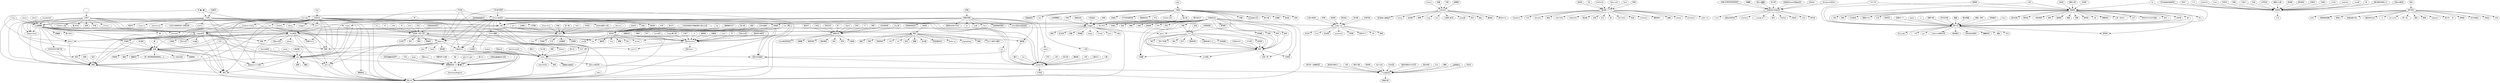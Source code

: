 strict digraph  {
	edge [fontname="FangSong"];
	graph [fontname="FangSong"];
	node [fontname="FangSong"];
	"清.夜景" -> 俞瀛;
	👑Kelly💓 -> "👣Little Jun💤";
	吴文霞 -> Lydia－wu;
	jimi -> Tobi🈵💸;
	jimi -> " 彭冲";
	jimi -> Sandy小时;
	"爱趴趴熊的小叮当 " -> "77小盆友💭";
	" " -> 小雯子;
	珎珎 -> 理想生活;
	阿翔 -> 我是E申唐;
	从零开始 -> Lydia－wu;
	小周周周周 -> "小 K";
	小周周周周 -> 绵羊;
	丽日风和 -> "77小盆友💭";
	Sala -> 太阳无水;
	"Vicky.Q" -> JOEEEEEY;
	王磊🐼 -> 小米莉;
	小雯子 -> 鹏;
	小雯子 -> "wisdom-y 🌻";
	小雯子 -> Q爸;
	小雯子 -> July菌菌🍀;
	小雯子 -> happy欢乐;
	小雯子 -> 鳖_Bibby;
	小雯子 -> 贺婷;
	小雯子 -> StephenShao;
	小雯子 -> 高源;
	小雯子 -> 徐亮;
	小雯子 -> "JEAN.Z";
	小雯子 -> 海东;
	小雯子 -> "Joes Lee";
	小雯子 -> 木鱼;
	小雯子 -> "...F.the.D...";
	子曾经曰过 -> 夏雨晴;
	子曾经曰过 -> 沛秧;
	子曾经曰过 -> 水儿半凡;
	子曾经曰过 -> 郭语嫣;
	子曾经曰过 -> "小 K";
	子曾经曰过 -> Q爸;
	子曾经曰过 -> 家家;
	子曾经曰过 -> 白馒头;
	子曾经曰过 -> 老豆;
	子曾经曰过 -> 墩墩;
	子曾经曰过 -> 妈妈;
	子曾经曰过 -> 好好;
	子曾经曰过 -> 杭杭;
	子曾经曰过 -> 绵羊;
	子曾经曰过 -> 沉鱼一梦;
	子曾经曰过 -> 白雪丽;
	子曾经曰过 -> 小甜甜;
	子曾经曰过 -> 简单爱;
	子曾经曰过 -> 牛牛;
	子曾经曰过 -> 芳芳;
	卢 -> 理想生活;
	严志斌 -> "ଘDorisଓ♚=͟͟͞͞ʕ•̫͡•ʔ";
	严志斌 -> Rebecca;
	严志斌 -> DoDo;
	严志斌 -> 赛小米;
	hyj -> 岚岚凌;
	刘丽英 -> 萧妃;
	庞进亮 -> 狼尛鹏ノç²º¹³¼;
	布嘿🕙🐔🍔🍴💪🛀🍗 -> 🐰安🎵小💒白💜;
	joey -> 夕颜洛;
	丫头3158 -> 我是我;
	丫头3158 -> 菜小包;
	"👑 刘槟雨刘槟雨🎉" -> 哈来来;
	郑芸 -> 理想生活;
	"✨ 👑 潇 🍓🍰" -> "ଘDorisଓ♚=͟͟͞͞ʕ•̫͡•ʔ";
	"✨ 👑 潇 🍓🍰" -> Rebecca;
	"✨ 👑 潇 🍓🍰" -> 赛小米;
	哈哈 -> 或不或许;
	我是E申唐 -> Q爸;
	我是E申唐 -> 喝很多水的chloe💗;
	我是E申唐 -> Lisa;
	我是E申唐 -> 张西西;
	我是E申唐 -> 丁淼damon;
	我是E申唐 -> noyita;
	我是E申唐 -> M;
	我是E申唐 -> Liyi✤;
	我是E申唐 -> maru;
	我是E申唐 -> 言是黑妞💋💋;
	我是E申唐 -> Helen💋ZCJ💄👙👠;
	我是E申唐 -> 里嗲猫;
	我是E申唐 -> 👉sand👈;
	我是E申唐 -> Sandy小时;
	我是E申唐 -> 阿素素素素🎀;
	日后再说吧 -> 理想生活;
	乐乐 -> maggie;
	太阳无水 -> leo;
	太阳无水 -> bonbon;
	太阳无水 -> "Jonathon Zhang";
	太阳无水 -> "Joe Y";
	太阳无水 -> Q爸;
	太阳无水 -> 孙雨翠;
	太阳无水 -> Rebecca;
	太阳无水 -> 贺婷;
	太阳无水 -> 丁淼damon;
	太阳无水 -> 贼贼高达;
	太阳无水 -> 俞瀛;
	太阳无水 -> StephenShao;
	太阳无水 -> 🎏EVEN💋🍰;
	太阳无水 -> yak;
	太阳无水 -> 杨明;
	太阳无水 -> thomasw;
	太阳无水 -> 海东;
	太阳无水 -> 🎊qiqiಠ౪ಠ1214🎊;
	太阳无水 -> Nancy;
	太阳无水 -> "maggie F";
	太阳无水 -> "Joes Lee";
	太阳无水 -> 赛小米;
	太阳无水 -> 张倩cherry;
	太阳无水 -> Sandy小时;
	首婷婷 -> 我是我;
	首婷婷 -> 菜小包;
	黄果果好汉子 -> 岚岚凌;
	愛抹茶の喵🐳 -> "👣Little Jun💤";
	奋斗尘 -> "柏妮妮加油！(づ ●─● )づ";
	喵行钻石卡 -> maggie;
	ωǒ們偠開訫 -> maggie;
	188.5 -> " 彭冲";
	珂 -> 王佳莹～🎀～🎀;
	我忘了 -> DoDo;
	或不或许 -> 8287;
	或不或许 -> 明明爱很清晰;
	或不或许 -> 尿锅儿;
	或不或许 -> 盼能送君千里。;
	或不或许 -> 童话中的公主;
	或不或许 -> Xj;
	或不或许 -> "Ich suche";
	或不或许 -> 梦一场。;
	或不或许 -> 莫非;
	或不或许 -> 断章;
	或不或许 -> Together;
	或不或许 -> "田小可      @";
	或不或许 -> 李晓锐;
	或不或许 -> 也为你感动;
	或不或许 -> 刘成玉;
	或不或许 -> 大尧;
	鹏 -> 俞瀛;
	leo -> happy欢乐;
	leo -> Rebecca;
	leo -> 杨明;
	leo -> 赛小米;
	kimi -> 王佳莹～🎀～🎀;
	小妹 -> 我是我;
	小妹 -> 菜小包;
	💬 -> 狼尛鹏ノç²º¹³¼;
	"张##！" -> 哈来来;
	jpxx101_gyh -> "柏妮妮加油！(づ ●─● )づ";
	茫茫 -> Sandy小时;
	何小闹 -> DoDo;
	Xian -> "77小盆友💭";
	云老爸 -> 我是我;
	夕颜洛 -> "♡+1💭";
	夕颜洛 -> 临小陌;
	夕颜洛 -> 郭嘉;
	夕颜洛 -> " 皮皮贝 ";
	夕颜洛 -> "One Day";
	夕颜洛 -> 陳˙小傑;
	夕颜洛 -> 大粗眉;
	夕颜洛 -> maggie;
	夕颜洛 -> 筱c酱;
	夕颜洛 -> 流岚;
	夕颜洛 -> Jason;
	夕颜洛 -> 💓香香💓;
	夕颜洛 -> lara;
	夕颜洛 -> 司南;
	夕颜洛 -> 汪骏良;
	夕颜洛 -> 赛小米;
	夕颜洛 -> 打不死的葫芦娃;
	夕颜洛 -> 囧茹茹先生;
	夕颜洛 -> "ZHANG HAO";
	沛秧 -> "小 K";
	沛秧 -> 绵羊;
	小Yi -> 哈来来;
	"♡+1💭" -> Sandy小时;
	30363338 -> 狼尛鹏ノç²º¹³¼;
	洒家 -> DoDo;
	"ଘDorisଓ♚=͟͟͞͞ʕ•̫͡•ʔ" -> Q爸;
	"ଘDorisଓ♚=͟͟͞͞ʕ•̫͡•ʔ" -> 小🐒妹;
	"ଘDorisଓ♚=͟͟͞͞ʕ•̫͡•ʔ" -> FFFFiiii噢娜;
	"ଘDorisଓ♚=͟͟͞͞ʕ•̫͡•ʔ" -> Vic定夏;
	"ଘDorisଓ♚=͟͟͞͞ʕ•̫͡•ʔ" -> Rebecca;
	"ଘDorisଓ♚=͟͟͞͞ʕ•̫͡•ʔ" -> Mozart;
	"ଘDorisଓ♚=͟͟͞͞ʕ•̫͡•ʔ" -> 张西西;
	"ଘDorisଓ♚=͟͟͞͞ʕ•̫͡•ʔ" -> 丁淼damon;
	"ଘDorisଓ♚=͟͟͞͞ʕ•̫͡•ʔ" -> DoDo;
	"ଘDorisଓ♚=͟͟͞͞ʕ•̫͡•ʔ" -> yak;
	"ଘDorisଓ♚=͟͟͞͞ʕ•̫͡•ʔ" -> Riddle这都什么鬼;
	"ଘDorisଓ♚=͟͟͞͞ʕ•̫͡•ʔ" -> 邦迪;
	"ଘDorisଓ♚=͟͟͞͞ʕ•̫͡•ʔ" -> "柏妮妮加油！(づ ●─● )づ";
	"ଘDorisଓ♚=͟͟͞͞ʕ•̫͡•ʔ" -> 赛小米;
	"ଘDorisଓ♚=͟͟͞͞ʕ•̫͡•ʔ" -> 妖妖婶;
	猪在江湖 -> 我是我;
	zhy_颖 -> 理想生活;
	樱桃 -> "77小盆友💭";
	胡蝶 -> JOEEEEEY;
	志高 -> "小 K";
	franck -> July菌菌🍀;
	顾小丸 -> DoDo;
	临小陌 -> maggie;
	马啸 -> JOEEEEEY;
	许醒醒 -> 🐰安🎵小💒白💜;
	"岚 (●––●)" -> 小米莉;
	"岚 (●––●)" -> Tobi🈵💸;
	"岚 (●––●)" -> 俞瀛;
	婷寶寶 -> JOEEEEEY;
	"大粘荚 -" -> 我是我;
	小米莉 -> "Joe Y";
	小米莉 -> 林秋宇;
	小米莉 -> cyy;
	小米莉 -> noyita;
	小米莉 -> "Grace Lu";
	小米莉 -> StephenShao;
	小米莉 -> 🎏EVEN💋🍰;
	小米莉 -> "Vivienne Go";
	小米莉 -> 小石头闪变棉花球～去晦立新;
	小米莉 -> 🎊qiqiಠ౪ಠ1214🎊;
	小米莉 -> Fay;
	小米莉 -> 赛小米;
	小米莉 -> vienna;
	yuki6618 -> 哈来来;
	"Jonathon Zhang" -> happy欢乐;
	"Joe Y" -> Tobi🈵💸;
	"Joe Y" -> " 彭冲";
	郭语嫣 -> 绵羊;
	fly -> 我是我;
	fly -> 菜小包;
	Alena -> July菌菌🍀;
	"Mrs Liu" -> 狼尛鹏ノç²º¹³¼;
	王炎 -> 俞瀛;
	王炎 -> yak;
	"小 K" -> "〖 静夜诗的人 〗";
	"小 K" -> 飞杨;
	"小 K" -> 似沫段取;
	"小 K" -> 空中飞的鱼;
	"小 K" -> 染笑笑;
	"小 K" -> 清水;
	"小 K" -> 绵羊;
	"小 K" -> 花半;
	"小 K" -> 小甜甜;
	"小 K" -> a小烦恼;
	"小 K" -> 曾经的我;
	zhan -> 哈来来;
	ning -> July菌菌🍀;
	ning -> 杨明;
	🌺Lv小7⃣️💙 -> 🐰安🎵小💒白💜;
	小郭 -> Sandy小时;
	我是我 -> 月儿;
	我是我 -> 巧彤;
	我是我 -> 老周;
	我是我 -> 忆恋昙花;
	我是我 -> 多多啦;
	我是我 -> 果果renee;
	我是我 -> 火焰;
	我是我 -> 回忆无香;
	我是我 -> 醉玲珑;
	我是我 -> 一把乱稻草;
	我是我 -> 娟;
	我是我 -> 依然;
	我是我 -> 蔡素碧;
	我是我 -> 菜小包;
	我是我 -> 罗苑鸣;
	我是我 -> 锦瑟;
	我是我 -> 刘鹏;
	我是我 -> 麦兜兜;
	我是我 -> 鱼;
	我是我 -> 明朗星空;
	我是我 -> 三哥（念sào）;
	我是我 -> 江天;
	我是我 -> "林巧合(不关注不注册)";
	我是我 -> 冬冬;
	Q爸 -> 萧妃;
	Q爸 -> happy欢乐;
	Q爸 -> 俞瀛;
	Q爸 -> "👣Little Jun💤";
	Q爸 -> 赛小米;
	Ff枫fF -> "👣Little Jun💤";
	华哥哥 -> " 彭冲";
	宋小胖 -> 🐰安🎵小💒白💜;
	群 -> 俞瀛;
	"One Day" -> July菌菌🍀;
	"One Day" -> " 彭冲";
	"One Day" -> yak;
	"One Day" -> 杨明;
	_就是薇薇薇薇🌸 -> Tobi🈵💸;
	_就是薇薇薇薇🌸 -> maggie;
	JOEEEEEY -> "💝 梦梦⭐ 萌萌哒👍";
	JOEEEEEY -> Sunny;
	JOEEEEEY -> 赵诗晴;
	JOEEEEEY -> 雅琴;
	JOEEEEEY -> "G Jay";
	JOEEEEEY -> Aria;
	JOEEEEEY -> "山海师_海 ";
	JOEEEEEY -> Daisy莫;
	JOEEEEEY -> 阿天;
	JOEEEEEY -> 董yy;
	JOEEEEEY -> 戴维佶;
	JOEEEEEY -> 夏汐prince;
	"Miss Hu" -> " 彭冲";
	玲子 -> "👣Little Jun💤";
	Lisa -> 岚岚凌;
	Lisa -> " 彭冲";
	Lisa -> Sandy小时;
	刘仲杰 -> 哈来来;
	阿明 -> 哈来来;
	FFFFiiii噢娜 -> Rebecca;
	FFFFiiii噢娜 -> DoDo;
	FFFFiiii噢娜 -> "柏妮妮加油！(づ ●─● )づ";
	FFFFiiii噢娜 -> 赛小米;
	海绵宝宝2 -> maggie;
	Brenda妙妙 -> yak;
	易小甜 -> 岚岚凌;
	☁️夏夏夏☁️ -> "77小盆友💭";
	Nana -> 赛小米;
	annalbeibei -> July菌菌🍀;
	annalbeibei -> happy欢乐;
	annalbeibei -> 杨明;
	。 -> yak;
	家家 -> 绵羊;
	毛先生 -> "77小盆友💭";
	云啾啾 -> " 彭冲";
	小乖yi⚡️ -> 哈来来;
	江湖人称老A -> Lydia－wu;
	鲁尼尔 -> 理想生活;
	姣姣 -> 岚岚凌;
	萧妃 -> jingjingIiang;
	萧妃 -> 香烟;
	萧妃 -> 正儿八经的小骚年°;
	萧妃 -> 聪聪;
	萧妃 -> 清茶;
	萧妃 -> 阳阳妈妈;
	萧妃 -> 小米;
	萧妃 -> OO;
	萧妃 -> 蓝天;
	萧妃 -> 耍酷;
	萧妃 -> 白云飘;
	萧妃 -> 👑💄慧👙子;
	萧妃 -> "Broke up";
	琴 -> July菌菌🍀;
	琴 -> Lydia－wu;
	"〖 静夜诗的人 〗" -> 绵羊;
	Vic定夏 -> "柏妮妮加油！(づ ●─● )づ";
	泠泠 -> 王佳莹～🎀～🎀;
	°•🐠卓昱♡ -> maggie;
	"Vivian zhou" -> " 彭冲";
	左手拉着你 -> 岚岚凌;
	张强 -> " 彭冲";
	炒饭 -> 哈来来;
	Ambros -> DoDo;
	July菌菌🍀 -> happy欢乐;
	July菌菌🍀 -> Tobi🈵💸;
	July菌菌🍀 -> 孙雨翠;
	July菌菌🍀 -> 天天天天天不要下雨;
	July菌菌🍀 -> StephenShao;
	July菌菌🍀 -> 🎏EVEN💋🍰;
	July菌菌🍀 -> "JEAN.Z";
	July菌菌🍀 -> yak;
	July菌菌🍀 -> 杨明;
	July菌菌🍀 -> 阎魔爱;
	July菌菌🍀 -> thomasw;
	July菌菌🍀 -> 海东;
	July菌菌🍀 -> 夏小朵w;
	小地主 -> 理想生活;
	happy欢乐 -> 孙雨翠;
	happy欢乐 -> 贺婷;
	happy欢乐 -> 王胜辉;
	happy欢乐 -> 俞瀛;
	happy欢乐 -> 🐭Echo🐭;
	happy欢乐 -> "JEAN.Z";
	happy欢乐 -> 海东;
	happy欢乐 -> 吴新;
	happy欢乐 -> Ada❁҉҉҉҉҉҉҉҉;
	happy欢乐 -> "Joes Lee";
	淘气的✨_肚腩妹🙈 -> "77小盆友💭";
	嗡嗡 -> maggie;
	✨🐯荳荳妈咪🐯✨ -> 王佳莹～🎀～🎀;
	梦想 -> Lydia－wu;
	山芋叔叔 -> 哈来来;
	👑唄💙X•ᴥ•ao💙狐仙👑 -> 🐰安🎵小💒白💜;
	Tobi🈵💸 -> 孙雨翠;
	Tobi🈵💸 -> Rebecca;
	Tobi🈵💸 -> "JEAN.Z";
	Tobi🈵💸 -> yak;
	Tobi🈵💸 -> 杨明;
	Tobi🈵💸 -> 🐨June🍭;
	Tobi🈵💸 -> Fay;
	Tobi🈵💸 -> 吴新;
	Tobi🈵💸 -> 赛小米;
	Tobi🈵💸 -> Jiahow;
	Tobi🈵💸 -> 张倩cherry;
	sandy -> yak;
	彭紫琴 -> Lydia－wu;
	曲阳小么事 -> 哈来来;
	莉莉💒 -> 菜小包;
	mona🙇 -> "👣Little Jun💤";
	🐨考拉要重新学习🐨 -> "柏妮妮加油！(づ ●─● )づ";
	孙雨翠 -> 俞瀛;
	孙雨翠 -> 杨明;
	赵先生 -> 岚岚凌;
	周润超 -> 哈来来;
	毫无顾忌 -> 哈来来;
	进击的叉烧丸☀ -> "77小盆友💭";
	"吴慧洁☆*♪" -> 菜小包;
	向萍 -> 岚岚凌;
	Eric -> 王佳莹～🎀～🎀;
	maggie -> 龚弢;
	maggie -> 彭玉成;
	maggie -> 倪蝶;
	maggie -> 陈晓磊;
	maggie -> Jason;
	maggie -> bingo;
	maggie -> Fay;
	maggie -> 赛小米;
	maggie -> linhaili;
	maggie -> jane;
	maggie -> 大海;
	👑pjc😘 -> DoDo;
	熊方方 -> 岚岚凌;
	小米在地球住不嗨森想回火星么么哒 -> 岚岚凌;
	🍼👶酒酿💪👺👍 -> "柏妮妮加油！(づ ●─● )づ";
	小婷 -> "77小盆友💭";
	多多啦 -> 菜小包;
	似沫段取 -> 绵羊;
	🇩🇪Cherry🇩🇪 -> DoDo;
	王欢gessler -> 绵羊;
	Rebecca -> Mozart;
	Rebecca -> 贺婷;
	Rebecca -> 丁淼damon;
	Rebecca -> allen;
	Rebecca -> Selina;
	Rebecca -> 章利霞;
	Rebecca -> yak;
	Rebecca -> "Joes Lee";
	Rebecca -> 赛小米;
	bobo -> 狼尛鹏ノç²º¹³¼;
	apolo -> 菜小包;
	心 -> 菜小包;
	羊 -> 王佳莹～🎀～🎀;
	好好 -> 绵羊;
	伏晓杰 -> 哈来来;
	cyy -> Sandy小时;
	张克汉乐 -> 理想生活;
	🌟沫沫✨ -> 🐰安🎵小💒白💜;
	智涵 -> 狼尛鹏ノç²º¹³¼;
	杨小强 -> Sandy小时;
	张西西 -> 王佳莹～🎀～🎀;
	张西西 -> 俞瀛;
	张西西 -> "👣Little Jun💤";
	张西西 -> 赛小米;
	克卜勒 -> " 彭冲";
	Mengxuan💜Sun -> 🐰安🎵小💒白💜;
	杭杭 -> 绵羊;
	丁淼damon -> DoDo;
	丁淼damon -> yak;
	丁淼damon -> "柏妮妮加油！(づ ●─● )づ";
	丁淼damon -> 赛小米;
	DoDo -> 🐯succi赵👑💗;
	DoDo -> AwerSHOW;
	DoDo -> 张菁;
	DoDo -> 嗳喲尛姑娘;
	DoDo -> 赛小米;
	kingky曹小萌 -> "👣Little Jun💤";
	noyita -> yak;
	贼贼高达 -> 赛小米;
	"林 ✨" -> 理想生活;
	小道消茜 -> yak;
	轻舞飞扬 -> 菜小包;
	小袁子 -> "👣Little Jun💤";
	晴天小猪 -> "77小盆友💭";
	YWH -> 王佳莹～🎀～🎀;
	".N" -> "👣Little Jun💤";
	Albert -> 理想生活;
	岚岚凌 -> 。。。。。。。。;
	岚岚凌 -> yan💋;
	岚岚凌 -> 童碧恺;
	岚岚凌 -> Tina;
	岚岚凌 -> 廖鹏;
	岚岚凌 -> 凌儿;
	岚岚凌 -> ancloe;
	蘇延娟 -> Sandy小时;
	理想生活 -> 阿玮;
	理想生活 -> 大脸猫;
	理想生活 -> Cathy杨🎀💬💬;
	理想生活 -> 花踌躇;
	理想生活 -> 婷缘深深;
	理想生活 -> Fay;
	理想生活 -> 黄金满地;
	理想生活 -> 旭东;
	王佳莹～🎀～🎀 -> 王芝贵;
	王佳莹～🎀～🎀 -> 周TL;
	王佳莹～🎀～🎀 -> 期待;
	王佳莹～🎀～🎀 -> "👣Little Jun💤";
	王佳莹～🎀～🎀 -> 曹增茂;
	王佳莹～🎀～🎀 -> 里嗲猫;
	王佳莹～🎀～🎀 -> 文子;
	王佳莹～🎀～🎀 -> yy1010;
	狼尛鹏ノç²º¹³¼ -> 94068410;
	狼尛鹏ノç²º¹³¼ -> 九天;
	狼尛鹏ノç²º¹³¼ -> Michelle;
	狼尛鹏ノç²º¹³¼ -> 善缘;
	狼尛鹏ノç²º¹³¼ -> 32877066;
	狼尛鹏ノç²º¹³¼ -> 09885768;
	狼尛鹏ノç²º¹³¼ -> 程远锋;
	狼尛鹏ノç²º¹³¼ -> 文慧;
	狼尛鹏ノç²º¹³¼ -> 长江;
	狼尛鹏ノç²º¹³¼ -> 银;
	狼尛鹏ノç²º¹³¼ -> 44275364;
	狼尛鹏ノç²º¹³¼ -> 牧民;
	狼尛鹏ノç²º¹³¼ -> 27344423;
	狼尛鹏ノç²º¹³¼ -> 偶有例外。;
	狼尛鹏ノç²º¹³¼ -> 姚馨;
	狼尛鹏ノç²º¹³¼ -> weiwei;
	狼尛鹏ノç²º¹³¼ -> 65796220;
	狼尛鹏ノç²º¹³¼ -> "√мīSS ㄚò";
	" 彭冲" -> 刘笑乾;
	" 彭冲" -> 忆辛;
	" 彭冲" -> 山梨酸岬;
	" 彭冲" -> 苏晕晕;
	" 彭冲" -> Coco;
	大大胖 -> 绵羊;
	恶魔宝宝 -> "👣Little Jun💤";
	恶魔宝宝 -> 赛小米;
	陈彦慜 -> "77小盆友💭";
	染笑笑 -> 绵羊;
	天天天天天不要下雨 -> 杨明;
	刘海云 -> 哈来来;
	俞瀛 -> 强强;
	俞瀛 -> 徐亮;
	俞瀛 -> 🎏EVEN💋🍰;
	俞瀛 -> 圆圆🍒;
	俞瀛 -> 疯一样的胖纸胖纸胖纸≥﹏≤;
	俞瀛 -> 海东;
	俞瀛 -> 🎊qiqiಠ౪ಠ1214🎊;
	俞瀛 -> "lyl  ki💄ss👄";
	俞瀛 -> ❌救赎❌。;
	俞瀛 -> 赛小米;
	俞瀛 -> 胖脸娃;
	小mao -> 哈来来;
	花开花亦落 -> 菜小包;
	StephenShao -> 杨明;
	圈圈 -> 菜小包;
	绵羊 -> 沉鱼一梦;
	绵羊 -> 白雪丽;
	绵羊 -> 小甜甜;
	绵羊 -> a小烦恼;
	徐亮 -> 杨明;
	再见旅人 -> Lydia－wu;
	于怡 -> "柏妮妮加油！(づ ●─● )づ";
	🎏EVEN💋🍰 -> Sandy小时;
	gogo -> "柏妮妮加油！(づ ●─● )づ";
	🌻Ruoyu🎶 -> "柏妮妮加油！(づ ●─● )づ";
	胡英 -> 杨明;
	"哆娜A梦 Yuki🍀" -> "柏妮妮加油！(づ ●─● )づ";
	娟 -> 菜小包;
	春光明媚 -> 菜小包;
	默默；携手 -> 菜小包;
	贼菟菟 -> "👣Little Jun💤";
	"JEAN.Z" -> 杨明;
	Lydia－wu -> 王雪梅;
	Lydia－wu -> 欣悦2015;
	Lydia－wu -> 澜;
	Lydia－wu -> 潇潇;
	Lydia－wu -> 吴文兵;
	Lydia－wu -> Echo;
	Lydia－wu -> 彭吉慧;
	Lydia－wu -> yuxianmei;
	安米 -> 杨明;
	yak -> 杨明;
	yak -> 海东;
	yak -> 🎊qiqiಠ౪ಠ1214🎊;
	yak -> "柏妮妮加油！(づ ●─● )づ";
	yak -> 温慧;
	yak -> "Joes Lee";
	yak -> 赛小米;
	yak -> 蘑菇;
	杨明 -> 海东;
	杨明 -> 赛小米;
	LeveyPan -> 哈来来;
	carol彦 -> 哈来来;
	✨雅✨ -> "柏妮妮加油！(づ ●─● )づ";
	阳雅丽 -> "👣Little Jun💤";
	fwh1008 -> "77小盆友💭";
	小筑 -> Sandy小时;
	ERIN🐾 -> "77小盆友💭";
	苹果爱好 -> 菜小包;
	hena -> 菜小包;
	🐯succi赵👑💗 -> "77小盆友💭";
	菜小包 -> 罗苑鸣;
	菜小包 -> 专注;
	菜小包 -> " 么么哒 ";
	菜小包 -> "T  . T 汤";
	菜小包 -> yyn;
	菜小包 -> Catherine顺利过考;
	菜小包 -> 晓风圆月;
	菜小包 -> 阳光总在风雨后;
	菜小包 -> 曦曦哈哈;
	菜小包 -> 。偏执;
	🐰安🎵小💒白💜 -> 二七七;
	🐰安🎵小💒白💜 -> 薇拉必须在场;
	🐰安🎵小💒白💜 -> Charlene;
	🐰安🎵小💒白💜 -> ">_<ping€_€*~*";
	🐰安🎵小💒白💜 -> 张叶;
	🐰安🎵小💒白💜 -> PHENIX;
	🐰安🎵小💒白💜 -> 刘悦泽;
	🐰安🎵小💒白💜 -> 小白;
	🐰安🎵小💒白💜 -> 秀平安;
	"江鹏 Roc" -> Sandy小时;
	Carol -> "👣Little Jun💤";
	海东 -> 赛小米;
	丽 -> 哈来来;
	"77小盆友💭" -> 瑞瑞大黍;
	小雅 -> Sandy小时;
	"柏妮妮加油！(づ ●─● )づ" -> 赛小米;
	"柏妮妮加油！(づ ●─● )づ" -> "Silverwing Magician";
	芳 -> "👣Little Jun💤";
	"👣Little Jun💤" -> 💓Frozen。;
	"👣Little Jun💤" -> 文子;
	"👣Little Jun💤" -> yy1010;
	"Joes Lee" -> 赛小米;
	最礼貌的双唇눈_눈 -> 哈来来;
	🐰love睿💝 -> 哈来来;
	里嗲猫 -> Sandy小时;
	哈来来 -> 小五;
	莫问 -> Sandy小时;
	👉sand👈 -> Sandy小时;
	Eva -> Sandy小时;
	Sandy小时 -> 王克征;
}
